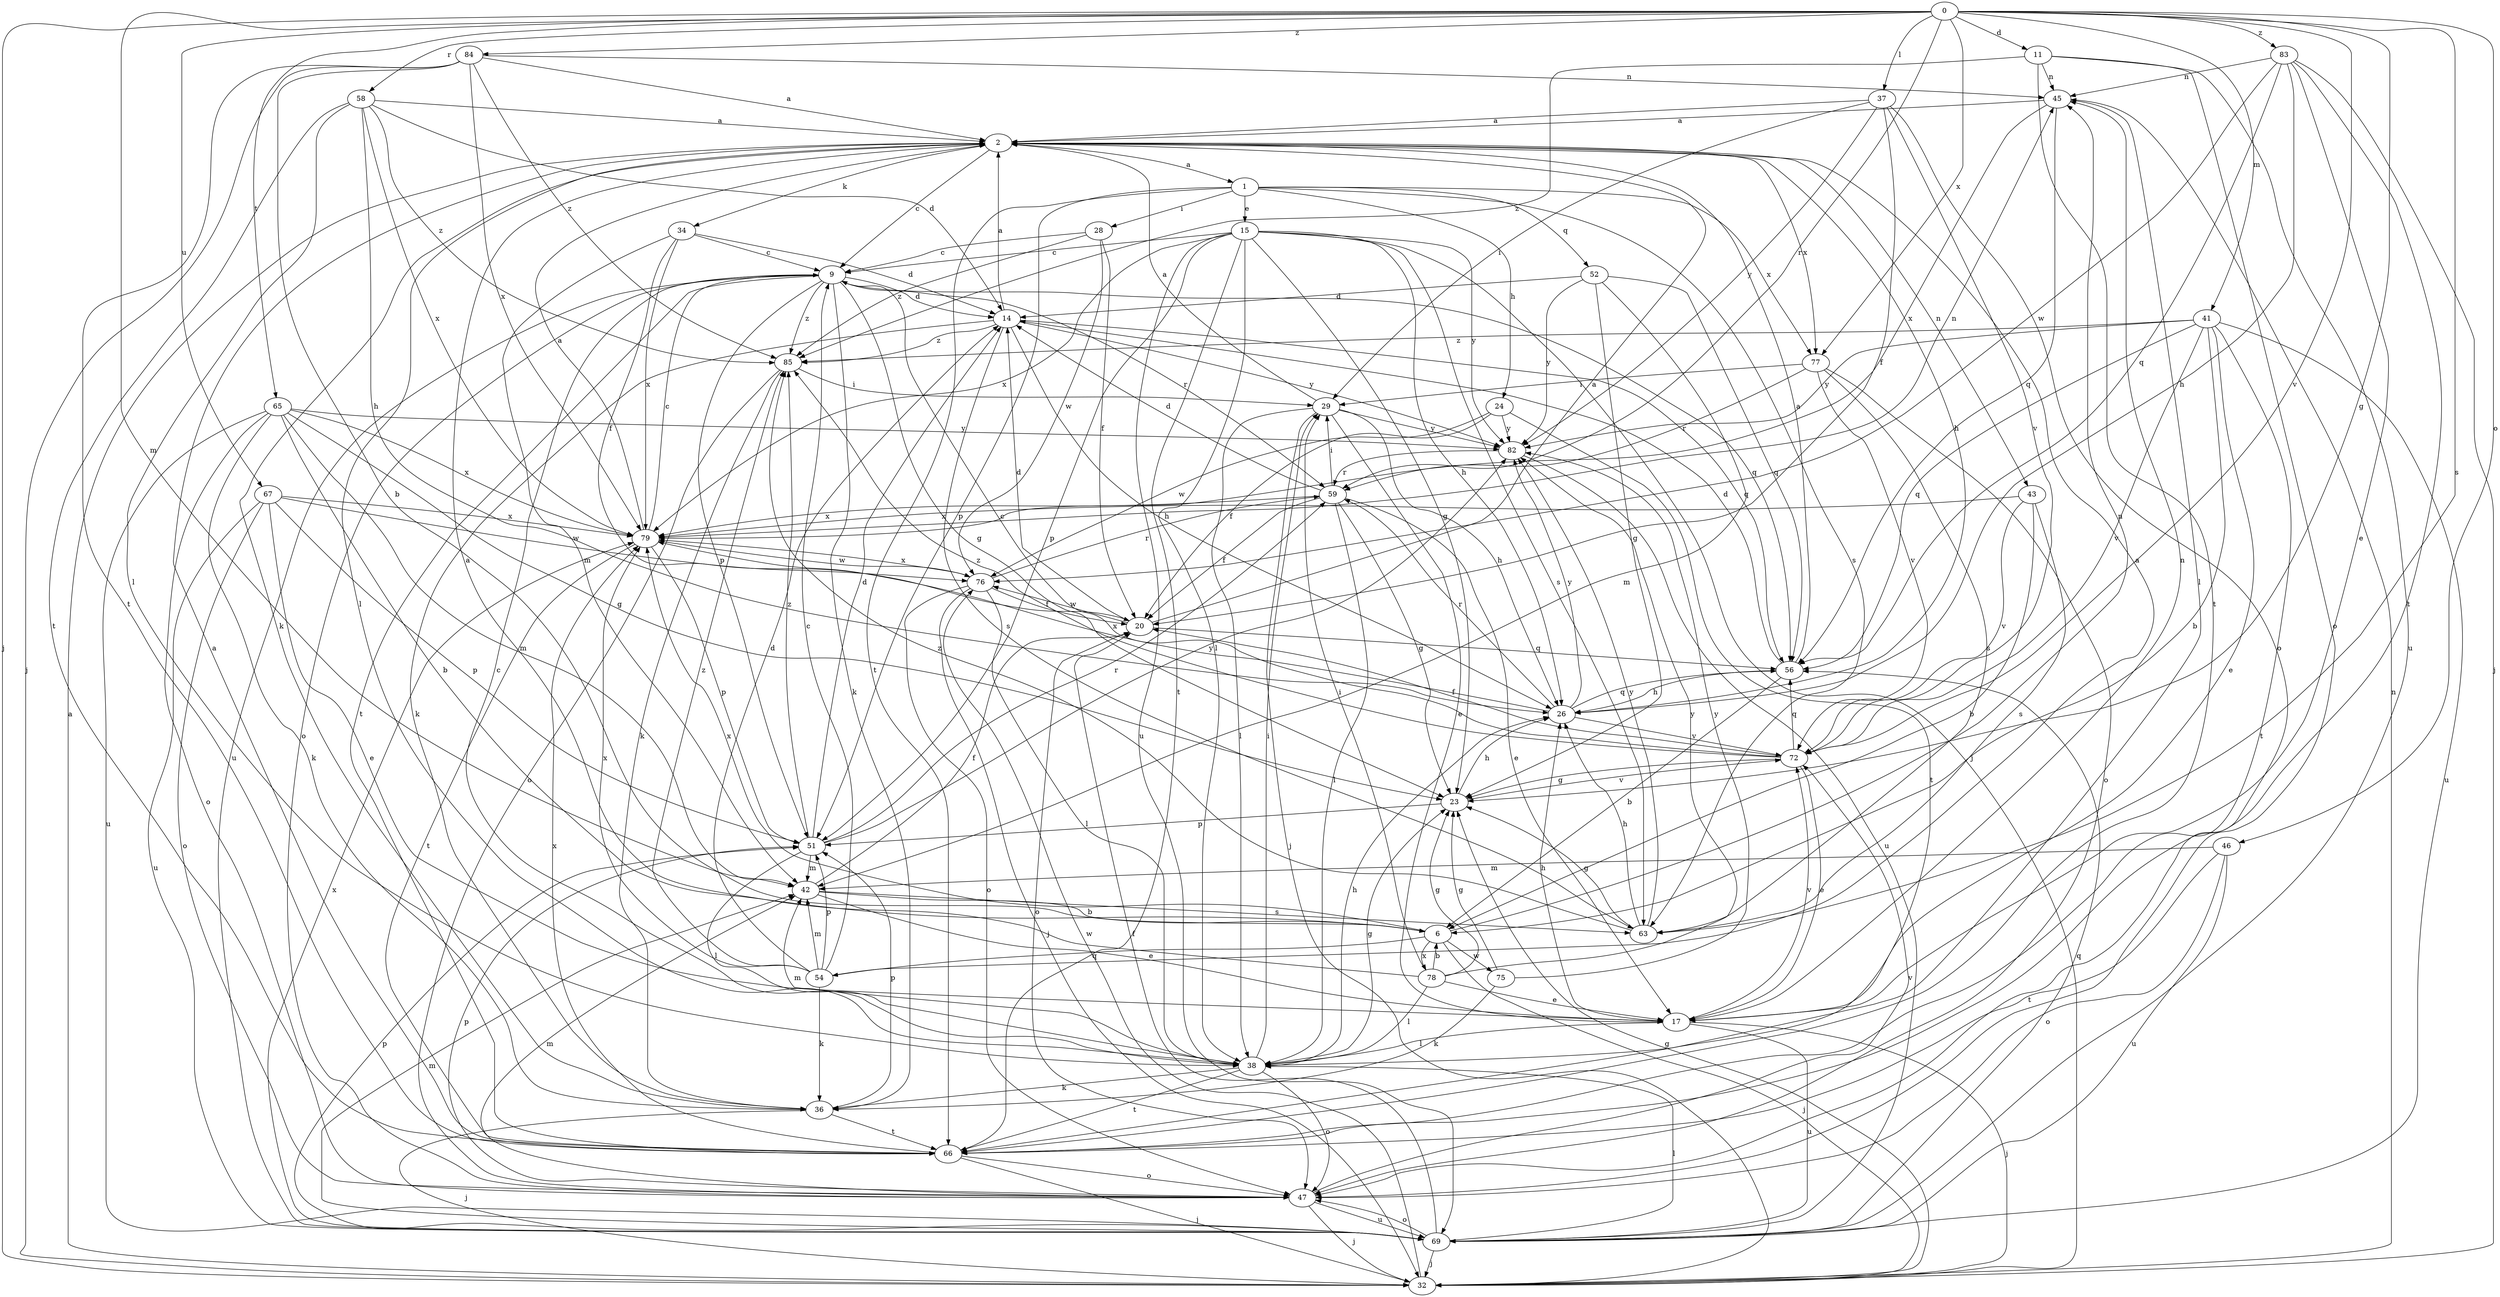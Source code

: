 strict digraph  {
0;
1;
2;
6;
9;
11;
14;
15;
17;
20;
23;
24;
26;
28;
29;
32;
34;
36;
37;
38;
41;
42;
43;
45;
46;
47;
51;
52;
54;
56;
58;
59;
63;
65;
66;
67;
69;
72;
75;
76;
77;
78;
79;
82;
83;
84;
85;
0 -> 11  [label=d];
0 -> 23  [label=g];
0 -> 32  [label=j];
0 -> 37  [label=l];
0 -> 41  [label=m];
0 -> 42  [label=m];
0 -> 46  [label=o];
0 -> 58  [label=r];
0 -> 59  [label=r];
0 -> 63  [label=s];
0 -> 65  [label=t];
0 -> 67  [label=u];
0 -> 72  [label=v];
0 -> 77  [label=x];
0 -> 83  [label=z];
0 -> 84  [label=z];
1 -> 15  [label=e];
1 -> 24  [label=h];
1 -> 28  [label=i];
1 -> 51  [label=p];
1 -> 52  [label=q];
1 -> 63  [label=s];
1 -> 66  [label=t];
1 -> 77  [label=x];
2 -> 1  [label=a];
2 -> 9  [label=c];
2 -> 26  [label=h];
2 -> 34  [label=k];
2 -> 36  [label=k];
2 -> 38  [label=l];
2 -> 43  [label=n];
2 -> 77  [label=x];
6 -> 32  [label=j];
6 -> 45  [label=n];
6 -> 54  [label=q];
6 -> 75  [label=w];
6 -> 78  [label=x];
6 -> 79  [label=x];
9 -> 14  [label=d];
9 -> 23  [label=g];
9 -> 36  [label=k];
9 -> 47  [label=o];
9 -> 51  [label=p];
9 -> 56  [label=q];
9 -> 59  [label=r];
9 -> 66  [label=t];
9 -> 69  [label=u];
9 -> 85  [label=z];
11 -> 45  [label=n];
11 -> 47  [label=o];
11 -> 66  [label=t];
11 -> 69  [label=u];
11 -> 85  [label=z];
14 -> 2  [label=a];
14 -> 26  [label=h];
14 -> 36  [label=k];
14 -> 56  [label=q];
14 -> 63  [label=s];
14 -> 82  [label=y];
14 -> 85  [label=z];
15 -> 9  [label=c];
15 -> 23  [label=g];
15 -> 26  [label=h];
15 -> 32  [label=j];
15 -> 38  [label=l];
15 -> 51  [label=p];
15 -> 63  [label=s];
15 -> 66  [label=t];
15 -> 69  [label=u];
15 -> 79  [label=x];
15 -> 82  [label=y];
17 -> 26  [label=h];
17 -> 32  [label=j];
17 -> 38  [label=l];
17 -> 45  [label=n];
17 -> 69  [label=u];
17 -> 72  [label=v];
20 -> 2  [label=a];
20 -> 14  [label=d];
20 -> 47  [label=o];
20 -> 56  [label=q];
20 -> 76  [label=w];
23 -> 26  [label=h];
23 -> 51  [label=p];
23 -> 72  [label=v];
24 -> 20  [label=f];
24 -> 66  [label=t];
24 -> 76  [label=w];
24 -> 82  [label=y];
26 -> 56  [label=q];
26 -> 59  [label=r];
26 -> 72  [label=v];
26 -> 79  [label=x];
26 -> 82  [label=y];
28 -> 9  [label=c];
28 -> 20  [label=f];
28 -> 76  [label=w];
28 -> 85  [label=z];
29 -> 2  [label=a];
29 -> 17  [label=e];
29 -> 26  [label=h];
29 -> 32  [label=j];
29 -> 38  [label=l];
29 -> 82  [label=y];
32 -> 2  [label=a];
32 -> 23  [label=g];
32 -> 45  [label=n];
32 -> 76  [label=w];
34 -> 9  [label=c];
34 -> 14  [label=d];
34 -> 20  [label=f];
34 -> 42  [label=m];
34 -> 79  [label=x];
36 -> 32  [label=j];
36 -> 51  [label=p];
36 -> 66  [label=t];
37 -> 2  [label=a];
37 -> 20  [label=f];
37 -> 29  [label=i];
37 -> 47  [label=o];
37 -> 72  [label=v];
37 -> 82  [label=y];
38 -> 9  [label=c];
38 -> 23  [label=g];
38 -> 26  [label=h];
38 -> 29  [label=i];
38 -> 36  [label=k];
38 -> 42  [label=m];
38 -> 47  [label=o];
38 -> 66  [label=t];
41 -> 6  [label=b];
41 -> 17  [label=e];
41 -> 56  [label=q];
41 -> 66  [label=t];
41 -> 69  [label=u];
41 -> 72  [label=v];
41 -> 82  [label=y];
41 -> 85  [label=z];
42 -> 6  [label=b];
42 -> 17  [label=e];
42 -> 20  [label=f];
42 -> 63  [label=s];
43 -> 6  [label=b];
43 -> 63  [label=s];
43 -> 72  [label=v];
43 -> 79  [label=x];
45 -> 2  [label=a];
45 -> 38  [label=l];
45 -> 56  [label=q];
45 -> 79  [label=x];
46 -> 42  [label=m];
46 -> 47  [label=o];
46 -> 66  [label=t];
46 -> 69  [label=u];
47 -> 32  [label=j];
47 -> 42  [label=m];
47 -> 51  [label=p];
47 -> 69  [label=u];
47 -> 72  [label=v];
51 -> 14  [label=d];
51 -> 38  [label=l];
51 -> 42  [label=m];
51 -> 59  [label=r];
51 -> 82  [label=y];
51 -> 85  [label=z];
52 -> 14  [label=d];
52 -> 23  [label=g];
52 -> 42  [label=m];
52 -> 56  [label=q];
52 -> 82  [label=y];
54 -> 2  [label=a];
54 -> 9  [label=c];
54 -> 14  [label=d];
54 -> 36  [label=k];
54 -> 42  [label=m];
54 -> 51  [label=p];
54 -> 79  [label=x];
54 -> 85  [label=z];
56 -> 2  [label=a];
56 -> 6  [label=b];
56 -> 14  [label=d];
56 -> 26  [label=h];
58 -> 2  [label=a];
58 -> 14  [label=d];
58 -> 26  [label=h];
58 -> 38  [label=l];
58 -> 66  [label=t];
58 -> 79  [label=x];
58 -> 85  [label=z];
59 -> 14  [label=d];
59 -> 17  [label=e];
59 -> 20  [label=f];
59 -> 23  [label=g];
59 -> 29  [label=i];
59 -> 38  [label=l];
59 -> 79  [label=x];
63 -> 23  [label=g];
63 -> 26  [label=h];
63 -> 82  [label=y];
63 -> 85  [label=z];
65 -> 6  [label=b];
65 -> 23  [label=g];
65 -> 36  [label=k];
65 -> 42  [label=m];
65 -> 47  [label=o];
65 -> 69  [label=u];
65 -> 79  [label=x];
65 -> 82  [label=y];
66 -> 2  [label=a];
66 -> 32  [label=j];
66 -> 47  [label=o];
66 -> 79  [label=x];
67 -> 17  [label=e];
67 -> 47  [label=o];
67 -> 51  [label=p];
67 -> 69  [label=u];
67 -> 76  [label=w];
67 -> 79  [label=x];
69 -> 20  [label=f];
69 -> 32  [label=j];
69 -> 38  [label=l];
69 -> 42  [label=m];
69 -> 47  [label=o];
69 -> 51  [label=p];
69 -> 56  [label=q];
69 -> 79  [label=x];
72 -> 9  [label=c];
72 -> 17  [label=e];
72 -> 20  [label=f];
72 -> 23  [label=g];
72 -> 56  [label=q];
72 -> 85  [label=z];
75 -> 23  [label=g];
75 -> 36  [label=k];
75 -> 82  [label=y];
76 -> 20  [label=f];
76 -> 32  [label=j];
76 -> 38  [label=l];
76 -> 47  [label=o];
76 -> 59  [label=r];
76 -> 79  [label=x];
77 -> 29  [label=i];
77 -> 47  [label=o];
77 -> 59  [label=r];
77 -> 63  [label=s];
77 -> 72  [label=v];
78 -> 2  [label=a];
78 -> 6  [label=b];
78 -> 17  [label=e];
78 -> 23  [label=g];
78 -> 29  [label=i];
78 -> 38  [label=l];
78 -> 82  [label=y];
79 -> 2  [label=a];
79 -> 9  [label=c];
79 -> 45  [label=n];
79 -> 51  [label=p];
79 -> 66  [label=t];
79 -> 76  [label=w];
82 -> 59  [label=r];
82 -> 69  [label=u];
83 -> 17  [label=e];
83 -> 26  [label=h];
83 -> 32  [label=j];
83 -> 45  [label=n];
83 -> 56  [label=q];
83 -> 66  [label=t];
83 -> 76  [label=w];
84 -> 2  [label=a];
84 -> 6  [label=b];
84 -> 32  [label=j];
84 -> 45  [label=n];
84 -> 66  [label=t];
84 -> 79  [label=x];
84 -> 85  [label=z];
85 -> 29  [label=i];
85 -> 36  [label=k];
85 -> 47  [label=o];
}
